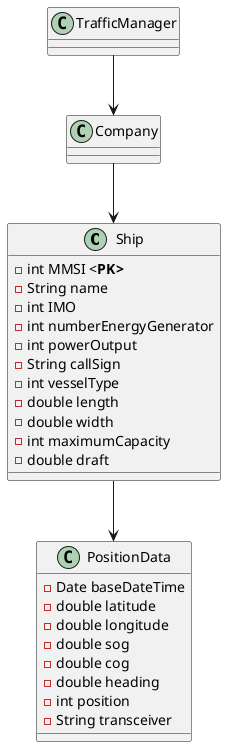 @startuml

class Ship {

    -int MMSI <<b>PK>
    -String name
    -int IMO
    -int numberEnergyGenerator
    -int powerOutput
    -String callSign
    -int vesselType
    -double length
    -double width
    -int maximumCapacity
    -double draft
}

class TrafficManager{
}

class PositionData{
    -Date baseDateTime
    -double latitude
    -double longitude
    -double sog
    -double cog
    -double heading
    -int position
    -String transceiver
}

class Company {

}

TrafficManager --> Company
Company --> Ship
Ship --> PositionData

@enduml
